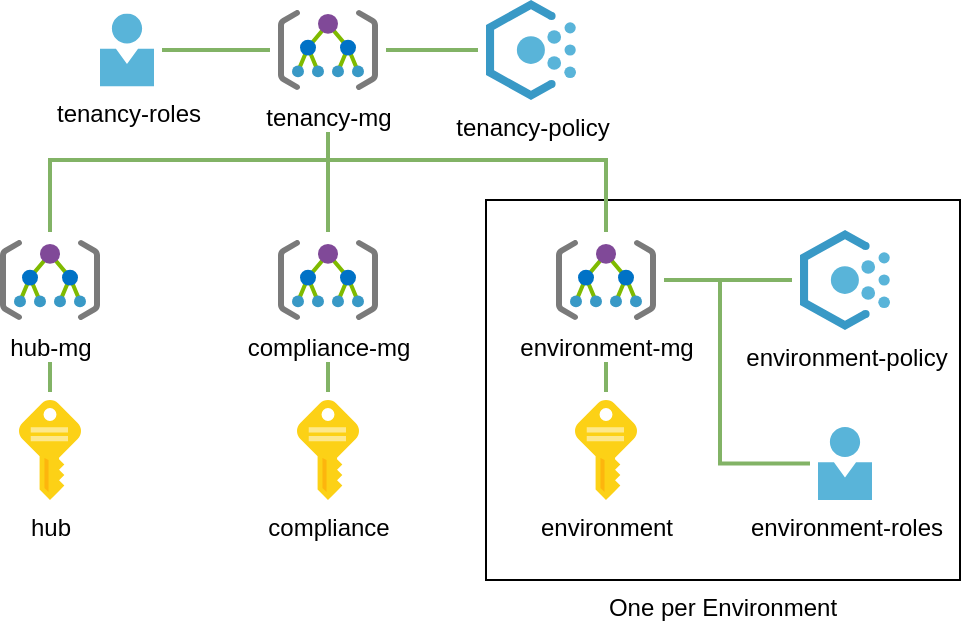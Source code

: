 <mxGraphModel dx="1586" dy="693" grid="0" gridSize="10" guides="1" tooltips="1" connect="1" arrows="1" fold="1" page="0" pageScale="1" pageWidth="827" pageHeight="1169" math="0" shadow="0">
  <root>
    <mxCell id="0" />
    <mxCell id="1" parent="0" />
    <mxCell id="pEAYI88QpxroFbp63EFu-7" value="One per Environment" style="rounded=0;whiteSpace=wrap;html=1;align=center;verticalAlign=top;labelPosition=center;verticalLabelPosition=bottom;" parent="1" vertex="1">
      <mxGeometry x="223" y="130" width="237" height="190" as="geometry" />
    </mxCell>
    <mxCell id="fs4AQPH2QeN0SY_6m0n0-7" style="rounded=0;orthogonalLoop=1;jettySize=auto;html=1;strokeWidth=2;endArrow=none;endFill=0;edgeStyle=orthogonalEdgeStyle;startArrow=none;startFill=0;labelPosition=center;verticalLabelPosition=bottom;align=center;verticalAlign=top;targetPerimeterSpacing=4;sourcePerimeterSpacing=10;fillColor=#d5e8d4;strokeColor=#82b366;" parent="1" source="fs4AQPH2QeN0SY_6m0n0-4" target="fs4AQPH2QeN0SY_6m0n0-5" edge="1">
      <mxGeometry relative="1" as="geometry" />
    </mxCell>
    <mxCell id="fs4AQPH2QeN0SY_6m0n0-12" style="rounded=0;orthogonalLoop=1;jettySize=auto;html=1;strokeWidth=2;endArrow=none;endFill=0;edgeStyle=orthogonalEdgeStyle;startArrow=none;startFill=0;labelPosition=center;verticalLabelPosition=bottom;align=center;verticalAlign=top;targetPerimeterSpacing=4;sourcePerimeterSpacing=10;fillColor=#d5e8d4;strokeColor=#82b366;" parent="1" source="fs4AQPH2QeN0SY_6m0n0-4" target="fs4AQPH2QeN0SY_6m0n0-10" edge="1">
      <mxGeometry relative="1" as="geometry">
        <Array as="points">
          <mxPoint x="144" y="110" />
          <mxPoint x="283" y="110" />
        </Array>
      </mxGeometry>
    </mxCell>
    <mxCell id="fs4AQPH2QeN0SY_6m0n0-13" style="rounded=0;orthogonalLoop=1;jettySize=auto;html=1;strokeWidth=2;endArrow=none;endFill=0;edgeStyle=orthogonalEdgeStyle;startArrow=none;startFill=0;labelPosition=center;verticalLabelPosition=bottom;align=center;verticalAlign=top;targetPerimeterSpacing=4;sourcePerimeterSpacing=10;fillColor=#d5e8d4;strokeColor=#82b366;" parent="1" source="fs4AQPH2QeN0SY_6m0n0-4" target="fs4AQPH2QeN0SY_6m0n0-8" edge="1">
      <mxGeometry relative="1" as="geometry">
        <Array as="points">
          <mxPoint x="144" y="110" />
          <mxPoint x="5" y="110" />
        </Array>
      </mxGeometry>
    </mxCell>
    <mxCell id="fs4AQPH2QeN0SY_6m0n0-4" value="tenancy-mg" style="aspect=fixed;html=1;points=[];align=center;image;fontSize=12;image=img/lib/mscae/Management_Groups.svg;labelPosition=center;verticalLabelPosition=bottom;verticalAlign=top;" parent="1" vertex="1">
      <mxGeometry x="119" y="35" width="50" height="40" as="geometry" />
    </mxCell>
    <mxCell id="pEAYI88QpxroFbp63EFu-5" style="edgeStyle=orthogonalEdgeStyle;rounded=0;orthogonalLoop=1;jettySize=auto;html=1;startArrow=none;startFill=0;endArrow=none;endFill=0;strokeWidth=2;sourcePerimeterSpacing=10;targetPerimeterSpacing=4;fillColor=#d5e8d4;strokeColor=#82b366;labelPosition=center;verticalLabelPosition=bottom;align=center;verticalAlign=top;" parent="1" source="fs4AQPH2QeN0SY_6m0n0-5" target="pEAYI88QpxroFbp63EFu-4" edge="1">
      <mxGeometry relative="1" as="geometry" />
    </mxCell>
    <mxCell id="fs4AQPH2QeN0SY_6m0n0-5" value="compliance-mg" style="aspect=fixed;html=1;points=[];align=center;image;fontSize=12;image=img/lib/mscae/Management_Groups.svg;labelPosition=center;verticalLabelPosition=bottom;verticalAlign=top;" parent="1" vertex="1">
      <mxGeometry x="119" y="150" width="50" height="40" as="geometry" />
    </mxCell>
    <mxCell id="pEAYI88QpxroFbp63EFu-2" style="edgeStyle=orthogonalEdgeStyle;rounded=0;orthogonalLoop=1;jettySize=auto;html=1;strokeWidth=2;endArrow=none;endFill=0;startArrow=none;startFill=0;labelPosition=center;verticalLabelPosition=bottom;align=center;verticalAlign=top;sourcePerimeterSpacing=10;targetPerimeterSpacing=4;fillColor=#d5e8d4;strokeColor=#82b366;" parent="1" source="fs4AQPH2QeN0SY_6m0n0-8" target="pEAYI88QpxroFbp63EFu-1" edge="1">
      <mxGeometry relative="1" as="geometry" />
    </mxCell>
    <mxCell id="fs4AQPH2QeN0SY_6m0n0-8" value="hub-mg" style="aspect=fixed;html=1;points=[];align=center;image;fontSize=12;image=img/lib/mscae/Management_Groups.svg;labelPosition=center;verticalLabelPosition=bottom;verticalAlign=top;" parent="1" vertex="1">
      <mxGeometry x="-20" y="150" width="50" height="40" as="geometry" />
    </mxCell>
    <mxCell id="pEAYI88QpxroFbp63EFu-6" style="edgeStyle=orthogonalEdgeStyle;rounded=0;orthogonalLoop=1;jettySize=auto;html=1;startArrow=none;startFill=0;endArrow=none;endFill=0;strokeWidth=2;sourcePerimeterSpacing=10;targetPerimeterSpacing=4;fillColor=#d5e8d4;strokeColor=#82b366;labelPosition=center;verticalLabelPosition=bottom;align=center;verticalAlign=top;" parent="1" source="fs4AQPH2QeN0SY_6m0n0-10" target="pEAYI88QpxroFbp63EFu-3" edge="1">
      <mxGeometry relative="1" as="geometry" />
    </mxCell>
    <mxCell id="pEAYI88QpxroFbp63EFu-1" value="hub" style="aspect=fixed;html=1;points=[];align=center;image;fontSize=12;image=img/lib/mscae/Key.svg;labelPosition=center;verticalLabelPosition=bottom;verticalAlign=top;" parent="1" vertex="1">
      <mxGeometry x="-10.5" y="230" width="31" height="50" as="geometry" />
    </mxCell>
    <mxCell id="pEAYI88QpxroFbp63EFu-3" value="environment" style="aspect=fixed;html=1;points=[];align=center;image;fontSize=12;image=img/lib/mscae/Key.svg;labelPosition=center;verticalLabelPosition=bottom;verticalAlign=top;" parent="1" vertex="1">
      <mxGeometry x="267.5" y="230" width="31" height="50" as="geometry" />
    </mxCell>
    <mxCell id="pEAYI88QpxroFbp63EFu-4" value="compliance" style="aspect=fixed;html=1;points=[];align=center;image;fontSize=12;image=img/lib/mscae/Key.svg;labelPosition=center;verticalLabelPosition=bottom;verticalAlign=top;" parent="1" vertex="1">
      <mxGeometry x="128.5" y="230" width="31" height="50" as="geometry" />
    </mxCell>
    <mxCell id="4MT5TrR6PNOw-CviPWYV-2" style="rounded=0;orthogonalLoop=1;jettySize=auto;html=1;startArrow=none;startFill=0;sourcePerimeterSpacing=4;endArrow=none;endFill=0;targetPerimeterSpacing=4;strokeWidth=2;fontSize=14;fillColor=#d5e8d4;strokeColor=#82b366;" parent="1" source="4MT5TrR6PNOw-CviPWYV-1" target="fs4AQPH2QeN0SY_6m0n0-4" edge="1">
      <mxGeometry relative="1" as="geometry">
        <mxPoint x="250" y="55" as="sourcePoint" />
      </mxGeometry>
    </mxCell>
    <mxCell id="4MT5TrR6PNOw-CviPWYV-1" value="tenancy-policy" style="aspect=fixed;html=1;points=[];align=center;image;fontSize=12;image=img/lib/mscae/Policy.svg;" parent="1" vertex="1">
      <mxGeometry x="223" y="30" width="45" height="50" as="geometry" />
    </mxCell>
    <mxCell id="4MT5TrR6PNOw-CviPWYV-5" style="rounded=0;orthogonalLoop=1;jettySize=auto;html=1;startArrow=none;startFill=0;sourcePerimeterSpacing=4;endArrow=none;endFill=0;targetPerimeterSpacing=4;strokeWidth=2;fontSize=14;fillColor=#d5e8d4;strokeColor=#82b366;edgeStyle=orthogonalEdgeStyle;" parent="1" source="4MT5TrR6PNOw-CviPWYV-4" target="fs4AQPH2QeN0SY_6m0n0-10" edge="1">
      <mxGeometry relative="1" as="geometry">
        <mxPoint x="376" y="169" as="sourcePoint" />
        <Array as="points">
          <mxPoint x="376" y="170" />
        </Array>
      </mxGeometry>
    </mxCell>
    <mxCell id="4MT5TrR6PNOw-CviPWYV-4" value="environment-policy" style="aspect=fixed;html=1;points=[];align=center;image;fontSize=12;image=img/lib/mscae/Policy.svg;" parent="1" vertex="1">
      <mxGeometry x="380" y="145" width="45" height="50" as="geometry" />
    </mxCell>
    <mxCell id="4MT5TrR6PNOw-CviPWYV-7" style="edgeStyle=none;rounded=0;orthogonalLoop=1;jettySize=auto;html=1;startArrow=none;startFill=0;sourcePerimeterSpacing=4;endArrow=none;endFill=0;targetPerimeterSpacing=4;strokeWidth=2;fontSize=14;fillColor=#d5e8d4;strokeColor=#82b366;" parent="1" source="4MT5TrR6PNOw-CviPWYV-6" target="fs4AQPH2QeN0SY_6m0n0-4" edge="1">
      <mxGeometry relative="1" as="geometry" />
    </mxCell>
    <mxCell id="4MT5TrR6PNOw-CviPWYV-6" value="tenancy-roles" style="aspect=fixed;html=1;points=[];align=center;image;fontSize=12;image=img/lib/mscae/Person.svg;" parent="1" vertex="1">
      <mxGeometry x="30" y="36.76" width="27" height="36.49" as="geometry" />
    </mxCell>
    <mxCell id="4MT5TrR6PNOw-CviPWYV-9" style="edgeStyle=orthogonalEdgeStyle;rounded=0;orthogonalLoop=1;jettySize=auto;html=1;startArrow=none;startFill=0;sourcePerimeterSpacing=4;endArrow=none;endFill=0;targetPerimeterSpacing=4;strokeWidth=2;fontSize=14;fillColor=#d5e8d4;strokeColor=#82b366;" parent="1" source="4MT5TrR6PNOw-CviPWYV-8" target="fs4AQPH2QeN0SY_6m0n0-10" edge="1">
      <mxGeometry relative="1" as="geometry">
        <Array as="points">
          <mxPoint x="340" y="262" />
          <mxPoint x="340" y="170" />
        </Array>
      </mxGeometry>
    </mxCell>
    <mxCell id="4MT5TrR6PNOw-CviPWYV-8" value="environment-roles" style="aspect=fixed;html=1;points=[];align=center;image;fontSize=12;image=img/lib/mscae/Person.svg;" parent="1" vertex="1">
      <mxGeometry x="389" y="243.51" width="27" height="36.49" as="geometry" />
    </mxCell>
    <mxCell id="fs4AQPH2QeN0SY_6m0n0-10" value="environment-mg" style="aspect=fixed;html=1;points=[];align=center;image;fontSize=12;image=img/lib/mscae/Management_Groups.svg;labelPosition=center;verticalLabelPosition=bottom;verticalAlign=top;" parent="1" vertex="1">
      <mxGeometry x="258" y="150" width="50" height="40" as="geometry" />
    </mxCell>
  </root>
</mxGraphModel>
